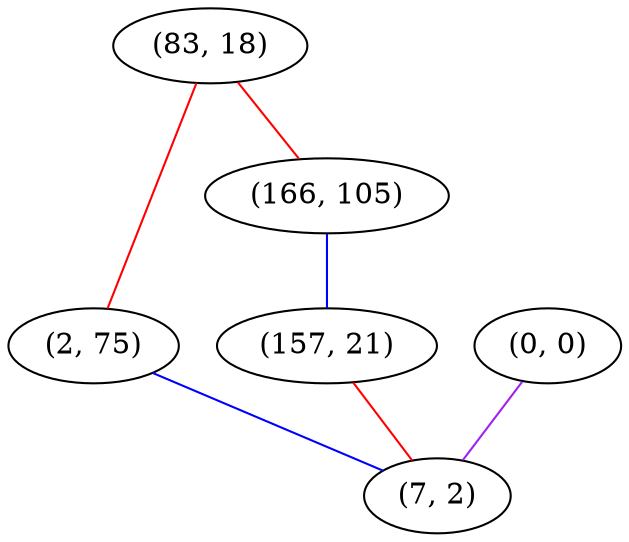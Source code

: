 graph "" {
"(83, 18)";
"(0, 0)";
"(2, 75)";
"(166, 105)";
"(157, 21)";
"(7, 2)";
"(83, 18)" -- "(166, 105)"  [color=red, key=0, weight=1];
"(83, 18)" -- "(2, 75)"  [color=red, key=0, weight=1];
"(0, 0)" -- "(7, 2)"  [color=purple, key=0, weight=4];
"(2, 75)" -- "(7, 2)"  [color=blue, key=0, weight=3];
"(166, 105)" -- "(157, 21)"  [color=blue, key=0, weight=3];
"(157, 21)" -- "(7, 2)"  [color=red, key=0, weight=1];
}
